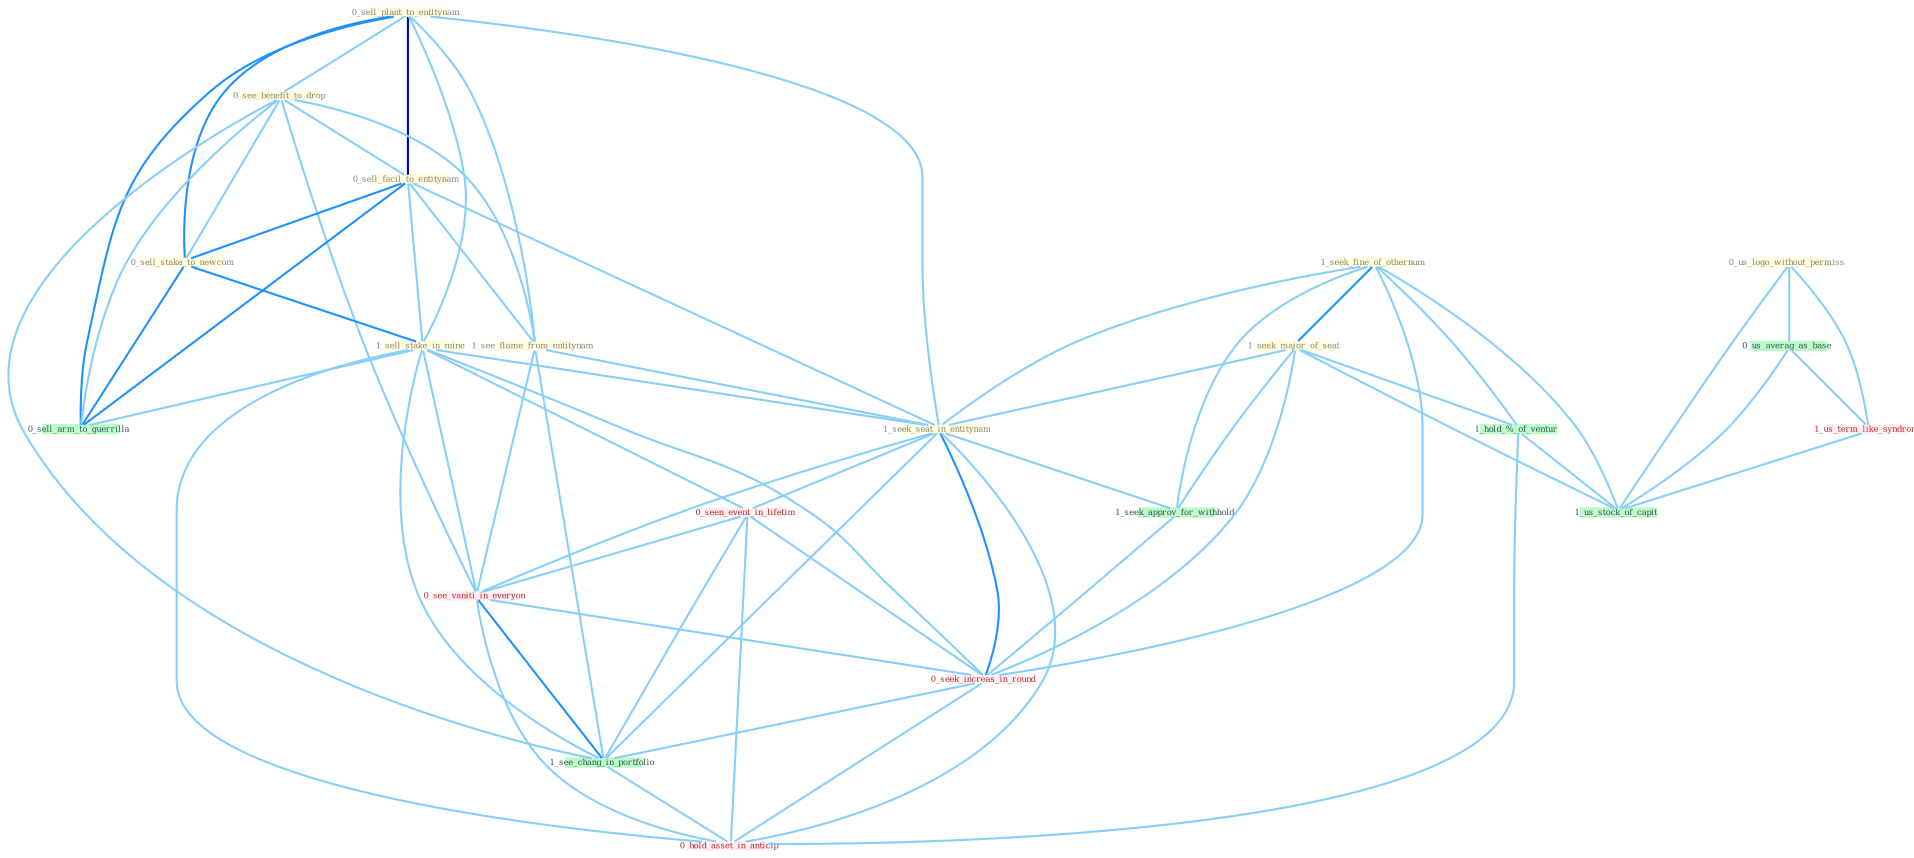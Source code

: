 Graph G{ 
    node
    [shape=polygon,style=filled,width=.5,height=.06,color="#BDFCC9",fixedsize=true,fontsize=4,
    fontcolor="#2f4f4f"];
    {node
    [color="#ffffe0", fontcolor="#8b7d6b"] "0_sell_plant_to_entitynam " "0_see_benefit_to_drop " "0_sell_facil_to_entitynam " "0_sell_stake_to_newcom " "1_seek_fine_of_othernum " "1_see_flame_from_entitynam " "0_us_logo_without_permiss " "1_sell_stake_in_mine " "1_seek_major_of_seat " "1_seek_seat_in_entitynam "}
{node [color="#fff0f5", fontcolor="#b22222"] "0_seen_event_in_lifetim " "1_us_term_like_syndrom " "0_see_vaniti_in_everyon " "0_seek_increas_in_round " "0_hold_asset_in_anticip "}
edge [color="#B0E2FF"];

	"0_sell_plant_to_entitynam " -- "0_see_benefit_to_drop " [w="1", color="#87cefa" ];
	"0_sell_plant_to_entitynam " -- "0_sell_facil_to_entitynam " [w="3", color="#0000cd" , len=0.6];
	"0_sell_plant_to_entitynam " -- "0_sell_stake_to_newcom " [w="2", color="#1e90ff" , len=0.8];
	"0_sell_plant_to_entitynam " -- "1_see_flame_from_entitynam " [w="1", color="#87cefa" ];
	"0_sell_plant_to_entitynam " -- "1_sell_stake_in_mine " [w="1", color="#87cefa" ];
	"0_sell_plant_to_entitynam " -- "1_seek_seat_in_entitynam " [w="1", color="#87cefa" ];
	"0_sell_plant_to_entitynam " -- "0_sell_arm_to_guerrilla " [w="2", color="#1e90ff" , len=0.8];
	"0_see_benefit_to_drop " -- "0_sell_facil_to_entitynam " [w="1", color="#87cefa" ];
	"0_see_benefit_to_drop " -- "0_sell_stake_to_newcom " [w="1", color="#87cefa" ];
	"0_see_benefit_to_drop " -- "1_see_flame_from_entitynam " [w="1", color="#87cefa" ];
	"0_see_benefit_to_drop " -- "0_see_vaniti_in_everyon " [w="1", color="#87cefa" ];
	"0_see_benefit_to_drop " -- "0_sell_arm_to_guerrilla " [w="1", color="#87cefa" ];
	"0_see_benefit_to_drop " -- "1_see_chang_in_portfolio " [w="1", color="#87cefa" ];
	"0_sell_facil_to_entitynam " -- "0_sell_stake_to_newcom " [w="2", color="#1e90ff" , len=0.8];
	"0_sell_facil_to_entitynam " -- "1_see_flame_from_entitynam " [w="1", color="#87cefa" ];
	"0_sell_facil_to_entitynam " -- "1_sell_stake_in_mine " [w="1", color="#87cefa" ];
	"0_sell_facil_to_entitynam " -- "1_seek_seat_in_entitynam " [w="1", color="#87cefa" ];
	"0_sell_facil_to_entitynam " -- "0_sell_arm_to_guerrilla " [w="2", color="#1e90ff" , len=0.8];
	"0_sell_stake_to_newcom " -- "1_sell_stake_in_mine " [w="2", color="#1e90ff" , len=0.8];
	"0_sell_stake_to_newcom " -- "0_sell_arm_to_guerrilla " [w="2", color="#1e90ff" , len=0.8];
	"1_seek_fine_of_othernum " -- "1_seek_major_of_seat " [w="2", color="#1e90ff" , len=0.8];
	"1_seek_fine_of_othernum " -- "1_seek_seat_in_entitynam " [w="1", color="#87cefa" ];
	"1_seek_fine_of_othernum " -- "1_seek_approv_for_withhold " [w="1", color="#87cefa" ];
	"1_seek_fine_of_othernum " -- "1_hold_%_of_ventur " [w="1", color="#87cefa" ];
	"1_seek_fine_of_othernum " -- "0_seek_increas_in_round " [w="1", color="#87cefa" ];
	"1_seek_fine_of_othernum " -- "1_us_stock_of_capit " [w="1", color="#87cefa" ];
	"1_see_flame_from_entitynam " -- "1_seek_seat_in_entitynam " [w="1", color="#87cefa" ];
	"1_see_flame_from_entitynam " -- "0_see_vaniti_in_everyon " [w="1", color="#87cefa" ];
	"1_see_flame_from_entitynam " -- "1_see_chang_in_portfolio " [w="1", color="#87cefa" ];
	"0_us_logo_without_permiss " -- "0_us_averag_as_base " [w="1", color="#87cefa" ];
	"0_us_logo_without_permiss " -- "1_us_term_like_syndrom " [w="1", color="#87cefa" ];
	"0_us_logo_without_permiss " -- "1_us_stock_of_capit " [w="1", color="#87cefa" ];
	"1_sell_stake_in_mine " -- "1_seek_seat_in_entitynam " [w="1", color="#87cefa" ];
	"1_sell_stake_in_mine " -- "0_seen_event_in_lifetim " [w="1", color="#87cefa" ];
	"1_sell_stake_in_mine " -- "0_see_vaniti_in_everyon " [w="1", color="#87cefa" ];
	"1_sell_stake_in_mine " -- "0_sell_arm_to_guerrilla " [w="1", color="#87cefa" ];
	"1_sell_stake_in_mine " -- "0_seek_increas_in_round " [w="1", color="#87cefa" ];
	"1_sell_stake_in_mine " -- "1_see_chang_in_portfolio " [w="1", color="#87cefa" ];
	"1_sell_stake_in_mine " -- "0_hold_asset_in_anticip " [w="1", color="#87cefa" ];
	"1_seek_major_of_seat " -- "1_seek_seat_in_entitynam " [w="1", color="#87cefa" ];
	"1_seek_major_of_seat " -- "1_seek_approv_for_withhold " [w="1", color="#87cefa" ];
	"1_seek_major_of_seat " -- "1_hold_%_of_ventur " [w="1", color="#87cefa" ];
	"1_seek_major_of_seat " -- "0_seek_increas_in_round " [w="1", color="#87cefa" ];
	"1_seek_major_of_seat " -- "1_us_stock_of_capit " [w="1", color="#87cefa" ];
	"1_seek_seat_in_entitynam " -- "0_seen_event_in_lifetim " [w="1", color="#87cefa" ];
	"1_seek_seat_in_entitynam " -- "1_seek_approv_for_withhold " [w="1", color="#87cefa" ];
	"1_seek_seat_in_entitynam " -- "0_see_vaniti_in_everyon " [w="1", color="#87cefa" ];
	"1_seek_seat_in_entitynam " -- "0_seek_increas_in_round " [w="2", color="#1e90ff" , len=0.8];
	"1_seek_seat_in_entitynam " -- "1_see_chang_in_portfolio " [w="1", color="#87cefa" ];
	"1_seek_seat_in_entitynam " -- "0_hold_asset_in_anticip " [w="1", color="#87cefa" ];
	"0_seen_event_in_lifetim " -- "0_see_vaniti_in_everyon " [w="1", color="#87cefa" ];
	"0_seen_event_in_lifetim " -- "0_seek_increas_in_round " [w="1", color="#87cefa" ];
	"0_seen_event_in_lifetim " -- "1_see_chang_in_portfolio " [w="1", color="#87cefa" ];
	"0_seen_event_in_lifetim " -- "0_hold_asset_in_anticip " [w="1", color="#87cefa" ];
	"0_us_averag_as_base " -- "1_us_term_like_syndrom " [w="1", color="#87cefa" ];
	"0_us_averag_as_base " -- "1_us_stock_of_capit " [w="1", color="#87cefa" ];
	"1_us_term_like_syndrom " -- "1_us_stock_of_capit " [w="1", color="#87cefa" ];
	"1_seek_approv_for_withhold " -- "0_seek_increas_in_round " [w="1", color="#87cefa" ];
	"1_hold_%_of_ventur " -- "1_us_stock_of_capit " [w="1", color="#87cefa" ];
	"1_hold_%_of_ventur " -- "0_hold_asset_in_anticip " [w="1", color="#87cefa" ];
	"0_see_vaniti_in_everyon " -- "0_seek_increas_in_round " [w="1", color="#87cefa" ];
	"0_see_vaniti_in_everyon " -- "1_see_chang_in_portfolio " [w="2", color="#1e90ff" , len=0.8];
	"0_see_vaniti_in_everyon " -- "0_hold_asset_in_anticip " [w="1", color="#87cefa" ];
	"0_seek_increas_in_round " -- "1_see_chang_in_portfolio " [w="1", color="#87cefa" ];
	"0_seek_increas_in_round " -- "0_hold_asset_in_anticip " [w="1", color="#87cefa" ];
	"1_see_chang_in_portfolio " -- "0_hold_asset_in_anticip " [w="1", color="#87cefa" ];
}